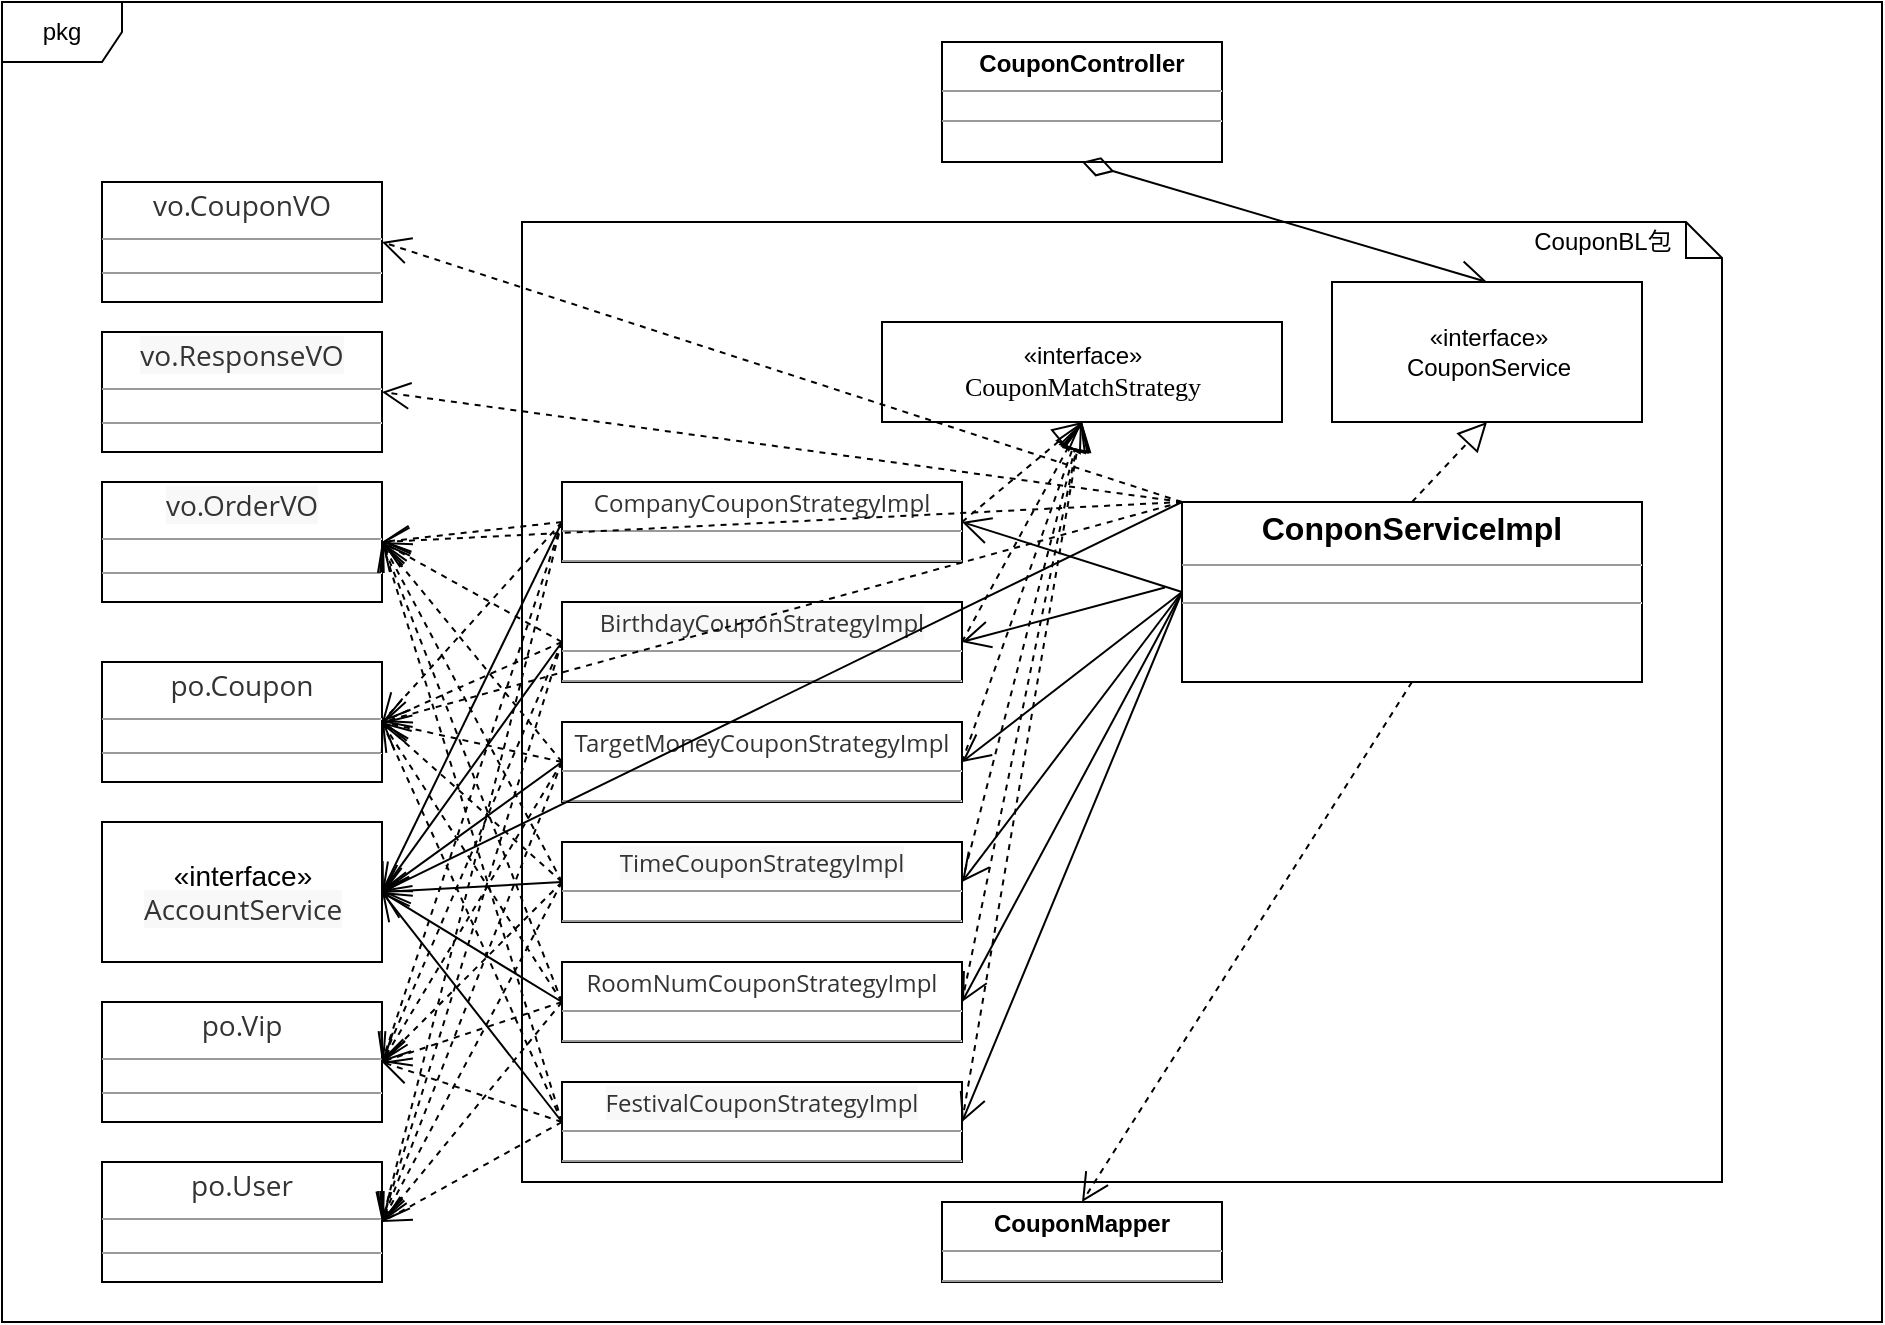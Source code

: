 <mxfile version="12.9.3" type="device"><diagram id="cFFA5mpS2pBTw_e0xSax" name="第 1 页"><mxGraphModel dx="1086" dy="806" grid="1" gridSize="10" guides="1" tooltips="1" connect="1" arrows="1" fold="1" page="1" pageScale="1" pageWidth="1169" pageHeight="1654" math="0" shadow="0"><root><mxCell id="0"/><mxCell id="1" parent="0"/><mxCell id="tyEDXOsOoeOxD17hynrC-87" value="" style="shape=note;whiteSpace=wrap;html=1;size=18;verticalAlign=top;align=left;spacingTop=-6;fontColor=none;" parent="1" vertex="1"><mxGeometry x="340" y="200" width="600" height="480" as="geometry"/></mxCell><mxCell id="tyEDXOsOoeOxD17hynrC-2" value="&lt;p style=&quot;margin: 0px ; margin-top: 4px ; text-align: center&quot;&gt;&lt;b&gt;CouponController&lt;/b&gt;&lt;/p&gt;&lt;hr size=&quot;1&quot;&gt;&lt;div style=&quot;height: 2px&quot;&gt;&lt;/div&gt;&lt;hr size=&quot;1&quot;&gt;&lt;div style=&quot;height: 2px&quot;&gt;&lt;/div&gt;" style="verticalAlign=top;align=left;overflow=fill;fontSize=12;fontFamily=Helvetica;html=1;" parent="1" vertex="1"><mxGeometry x="550" y="110" width="140" height="60" as="geometry"/></mxCell><mxCell id="tyEDXOsOoeOxD17hynrC-5" value="&lt;p style=&quot;margin: 4px 0px 0px ; text-align: center ; font-size: 16px&quot;&gt;&lt;b&gt;&lt;font style=&quot;font-size: 16px&quot;&gt;ConponServiceImpl&lt;/font&gt;&lt;/b&gt;&lt;/p&gt;&lt;hr size=&quot;1&quot; style=&quot;font-size: 16px&quot;&gt;&lt;div style=&quot;height: 2px ; font-size: 16px&quot;&gt;&lt;/div&gt;&lt;hr size=&quot;1&quot; style=&quot;font-size: 16px&quot;&gt;&lt;div style=&quot;height: 2px ; font-size: 16px&quot;&gt;&lt;/div&gt;" style="verticalAlign=top;align=left;overflow=fill;fontSize=12;fontFamily=Helvetica;html=1;" parent="1" vertex="1"><mxGeometry x="670" y="340" width="230" height="90" as="geometry"/></mxCell><mxCell id="tyEDXOsOoeOxD17hynrC-6" value="&lt;p style=&quot;margin: 4px 0px 0px ; text-align: center&quot;&gt;&lt;font style=&quot;font-size: 12px&quot;&gt;&lt;span style=&quot;color: rgb(51 , 51 , 51) ; font-family: &amp;#34;open sans&amp;#34; , &amp;#34;clear sans&amp;#34; , &amp;#34;helvetica neue&amp;#34; , &amp;#34;helvetica&amp;#34; , &amp;#34;arial&amp;#34; , sans-serif ; text-align: left ; white-space: pre-wrap ; background-color: rgb(248 , 248 , 248)&quot;&gt;BirthdayCouponStrategyImpl&lt;/span&gt;&lt;br&gt;&lt;/font&gt;&lt;/p&gt;&lt;hr size=&quot;1&quot;&gt;&lt;div style=&quot;height: 2px&quot;&gt;&lt;/div&gt;&lt;hr size=&quot;1&quot;&gt;&lt;div style=&quot;height: 2px&quot;&gt;&lt;/div&gt;" style="verticalAlign=top;align=left;overflow=fill;fontSize=12;fontFamily=Helvetica;html=1;" parent="1" vertex="1"><mxGeometry x="360" y="390" width="200" height="40" as="geometry"/></mxCell><mxCell id="tyEDXOsOoeOxD17hynrC-7" value="&lt;p style=&quot;margin: 0px ; margin-top: 4px ; text-align: center&quot;&gt;&lt;b&gt;CouponMapper&lt;/b&gt;&lt;/p&gt;&lt;hr size=&quot;1&quot;&gt;&lt;div style=&quot;height: 2px&quot;&gt;&lt;/div&gt;&lt;hr size=&quot;1&quot;&gt;&lt;div style=&quot;height: 2px&quot;&gt;&lt;/div&gt;" style="verticalAlign=top;align=left;overflow=fill;fontSize=12;fontFamily=Helvetica;html=1;" parent="1" vertex="1"><mxGeometry x="550" y="690" width="140" height="40" as="geometry"/></mxCell><mxCell id="tyEDXOsOoeOxD17hynrC-8" value="1" style="endArrow=open;endSize=12;startArrow=diamondThin;startSize=14;startFill=0;align=left;verticalAlign=bottom;exitX=0.5;exitY=1;exitDx=0;exitDy=0;fontColor=none;noLabel=1;entryX=0.5;entryY=0;entryDx=0;entryDy=0;" parent="1" source="tyEDXOsOoeOxD17hynrC-2" target="tyEDXOsOoeOxD17hynrC-15" edge="1"><mxGeometry x="-1" y="3" relative="1" as="geometry"><mxPoint x="960" y="210" as="sourcePoint"/><mxPoint x="640" y="240" as="targetPoint"/></mxGeometry></mxCell><mxCell id="tyEDXOsOoeOxD17hynrC-11" value="" style="endArrow=block;dashed=1;endFill=0;endSize=12;html=1;fontColor=none;entryX=0.5;entryY=1;entryDx=0;entryDy=0;exitX=0.5;exitY=0;exitDx=0;exitDy=0;" parent="1" source="tyEDXOsOoeOxD17hynrC-5" target="tyEDXOsOoeOxD17hynrC-15" edge="1"><mxGeometry width="160" relative="1" as="geometry"><mxPoint x="957.5" y="425" as="sourcePoint"/><mxPoint x="817.5" y="325" as="targetPoint"/></mxGeometry></mxCell><mxCell id="tyEDXOsOoeOxD17hynrC-12" value="" style="endArrow=block;dashed=1;endFill=0;endSize=12;html=1;fontColor=none;entryX=0.5;entryY=1;entryDx=0;entryDy=0;exitX=1;exitY=0.5;exitDx=0;exitDy=0;" parent="1" source="tyEDXOsOoeOxD17hynrC-6" target="tyEDXOsOoeOxD17hynrC-16" edge="1"><mxGeometry width="160" relative="1" as="geometry"><mxPoint x="340" y="380" as="sourcePoint"/><mxPoint x="540" y="320" as="targetPoint"/></mxGeometry></mxCell><mxCell id="tyEDXOsOoeOxD17hynrC-13" value="" style="endArrow=open;endFill=1;endSize=12;html=1;fontColor=none;exitX=0.5;exitY=1;exitDx=0;exitDy=0;entryX=0.5;entryY=0;entryDx=0;entryDy=0;dashed=1;" parent="1" source="tyEDXOsOoeOxD17hynrC-5" target="tyEDXOsOoeOxD17hynrC-7" edge="1"><mxGeometry width="160" relative="1" as="geometry"><mxPoint x="760" y="400" as="sourcePoint"/><mxPoint x="920" y="400" as="targetPoint"/></mxGeometry></mxCell><mxCell id="tyEDXOsOoeOxD17hynrC-15" value="«interface»&lt;br&gt;CouponService" style="html=1;fontColor=none;" parent="1" vertex="1"><mxGeometry x="745" y="230" width="155" height="70" as="geometry"/></mxCell><mxCell id="tyEDXOsOoeOxD17hynrC-16" value="«interface»&lt;br&gt;&lt;span style=&quot;background-color: rgb(255 , 255 , 255) ; font-family: &amp;#34;consolas&amp;#34; ; font-size: 9.8pt&quot;&gt;CouponMatchStrategy&lt;/span&gt;" style="html=1;fontColor=none;" parent="1" vertex="1"><mxGeometry x="520" y="250" width="200" height="50" as="geometry"/></mxCell><mxCell id="tyEDXOsOoeOxD17hynrC-19" value="&lt;p style=&quot;margin: 4px 0px 0px ; text-align: center&quot;&gt;&lt;font style=&quot;font-size: 12px&quot;&gt;&lt;span style=&quot;color: rgb(51 , 51 , 51) ; font-family: &amp;#34;open sans&amp;#34; , &amp;#34;clear sans&amp;#34; , &amp;#34;helvetica neue&amp;#34; , &amp;#34;helvetica&amp;#34; , &amp;#34;arial&amp;#34; , sans-serif ; text-align: left ; white-space: pre-wrap ; background-color: rgb(255 , 255 , 255)&quot;&gt;TargetMoneyCouponStrategyImpl&lt;/span&gt;&lt;br&gt;&lt;/font&gt;&lt;/p&gt;&lt;hr size=&quot;1&quot;&gt;&lt;div style=&quot;height: 2px&quot;&gt;&lt;/div&gt;&lt;hr size=&quot;1&quot;&gt;&lt;div style=&quot;height: 2px&quot;&gt;&lt;/div&gt;" style="verticalAlign=top;align=left;overflow=fill;fontSize=12;fontFamily=Helvetica;html=1;" parent="1" vertex="1"><mxGeometry x="360" y="450" width="200" height="40" as="geometry"/></mxCell><mxCell id="tyEDXOsOoeOxD17hynrC-20" value="&lt;p style=&quot;margin: 4px 0px 0px ; text-align: center&quot;&gt;&lt;font style=&quot;font-size: 12px&quot;&gt;&lt;span style=&quot;color: rgb(51 , 51 , 51) ; font-family: &amp;#34;open sans&amp;#34; , &amp;#34;clear sans&amp;#34; , &amp;#34;helvetica neue&amp;#34; , &amp;#34;helvetica&amp;#34; , &amp;#34;arial&amp;#34; , sans-serif ; text-align: left ; white-space: pre-wrap ; background-color: rgb(255 , 255 , 255)&quot;&gt;CompanyCouponStrategyImpl&lt;/span&gt;&lt;br&gt;&lt;/font&gt;&lt;/p&gt;&lt;hr size=&quot;1&quot;&gt;&lt;div style=&quot;height: 2px&quot;&gt;&lt;/div&gt;&lt;hr size=&quot;1&quot;&gt;&lt;div style=&quot;height: 2px&quot;&gt;&lt;/div&gt;" style="verticalAlign=top;align=left;overflow=fill;fontSize=12;fontFamily=Helvetica;html=1;" parent="1" vertex="1"><mxGeometry x="360" y="330" width="200" height="40" as="geometry"/></mxCell><mxCell id="tyEDXOsOoeOxD17hynrC-21" value="&lt;p style=&quot;margin: 4px 0px 0px ; text-align: center&quot;&gt;&lt;font style=&quot;font-size: 12px&quot;&gt;&lt;span style=&quot;color: rgb(51 , 51 , 51) ; font-family: &amp;#34;open sans&amp;#34; , &amp;#34;clear sans&amp;#34; , &amp;#34;helvetica neue&amp;#34; , &amp;#34;helvetica&amp;#34; , &amp;#34;arial&amp;#34; , sans-serif ; text-align: left ; white-space: pre-wrap ; background-color: rgb(255 , 255 , 255)&quot;&gt;RoomNumCouponStrategyImpl&lt;/span&gt;&lt;br&gt;&lt;/font&gt;&lt;/p&gt;&lt;hr size=&quot;1&quot;&gt;&lt;div style=&quot;height: 2px&quot;&gt;&lt;/div&gt;&lt;hr size=&quot;1&quot;&gt;&lt;div style=&quot;height: 2px&quot;&gt;&lt;/div&gt;" style="verticalAlign=top;align=left;overflow=fill;fontSize=12;fontFamily=Helvetica;html=1;" parent="1" vertex="1"><mxGeometry x="360" y="570" width="200" height="40" as="geometry"/></mxCell><mxCell id="tyEDXOsOoeOxD17hynrC-22" value="&lt;p style=&quot;margin: 4px 0px 0px ; text-align: center&quot;&gt;&lt;font style=&quot;font-size: 12px&quot;&gt;&lt;span style=&quot;color: rgb(51 , 51 , 51) ; font-family: &amp;#34;open sans&amp;#34; , &amp;#34;clear sans&amp;#34; , &amp;#34;helvetica neue&amp;#34; , &amp;#34;helvetica&amp;#34; , &amp;#34;arial&amp;#34; , sans-serif ; text-align: left ; white-space: pre-wrap ; background-color: rgb(248 , 248 , 248)&quot;&gt;FestivalCouponStrategyImpl&lt;/span&gt;&lt;br&gt;&lt;/font&gt;&lt;/p&gt;&lt;hr size=&quot;1&quot;&gt;&lt;div style=&quot;height: 2px&quot;&gt;&lt;/div&gt;&lt;hr size=&quot;1&quot;&gt;&lt;div style=&quot;height: 2px&quot;&gt;&lt;/div&gt;" style="verticalAlign=top;align=left;overflow=fill;fontSize=12;fontFamily=Helvetica;html=1;" parent="1" vertex="1"><mxGeometry x="360" y="630" width="200" height="40" as="geometry"/></mxCell><mxCell id="tyEDXOsOoeOxD17hynrC-24" value="" style="endArrow=block;dashed=1;endFill=0;endSize=12;html=1;fontColor=none;entryX=0.5;entryY=1;entryDx=0;entryDy=0;exitX=1;exitY=0.5;exitDx=0;exitDy=0;" parent="1" source="tyEDXOsOoeOxD17hynrC-19" target="tyEDXOsOoeOxD17hynrC-16" edge="1"><mxGeometry width="160" relative="1" as="geometry"><mxPoint x="550" y="380" as="sourcePoint"/><mxPoint x="560" y="320" as="targetPoint"/></mxGeometry></mxCell><mxCell id="tyEDXOsOoeOxD17hynrC-25" value="" style="endArrow=block;dashed=1;endFill=0;endSize=12;html=1;fontColor=none;entryX=0.5;entryY=1;entryDx=0;entryDy=0;exitX=1;exitY=0.5;exitDx=0;exitDy=0;" parent="1" source="tyEDXOsOoeOxD17hynrC-23" target="tyEDXOsOoeOxD17hynrC-16" edge="1"><mxGeometry width="160" relative="1" as="geometry"><mxPoint x="560" y="390" as="sourcePoint"/><mxPoint x="570" y="330" as="targetPoint"/></mxGeometry></mxCell><mxCell id="tyEDXOsOoeOxD17hynrC-26" value="" style="endArrow=block;dashed=1;endFill=0;endSize=12;html=1;fontColor=none;entryX=0.5;entryY=1;entryDx=0;entryDy=0;exitX=1;exitY=0.5;exitDx=0;exitDy=0;" parent="1" source="tyEDXOsOoeOxD17hynrC-21" target="tyEDXOsOoeOxD17hynrC-16" edge="1"><mxGeometry width="160" relative="1" as="geometry"><mxPoint x="570" y="400" as="sourcePoint"/><mxPoint x="580" y="340" as="targetPoint"/></mxGeometry></mxCell><mxCell id="tyEDXOsOoeOxD17hynrC-27" value="" style="endArrow=block;dashed=1;endFill=0;endSize=12;html=1;fontColor=none;entryX=0.5;entryY=1;entryDx=0;entryDy=0;exitX=1;exitY=0.5;exitDx=0;exitDy=0;" parent="1" source="tyEDXOsOoeOxD17hynrC-22" target="tyEDXOsOoeOxD17hynrC-16" edge="1"><mxGeometry width="160" relative="1" as="geometry"><mxPoint x="580" y="410" as="sourcePoint"/><mxPoint x="590" y="350" as="targetPoint"/></mxGeometry></mxCell><mxCell id="tyEDXOsOoeOxD17hynrC-28" value="" style="endArrow=block;dashed=1;endFill=0;endSize=12;html=1;fontColor=none;entryX=0.5;entryY=1;entryDx=0;entryDy=0;exitX=1;exitY=0.5;exitDx=0;exitDy=0;" parent="1" source="tyEDXOsOoeOxD17hynrC-20" target="tyEDXOsOoeOxD17hynrC-16" edge="1"><mxGeometry width="160" relative="1" as="geometry"><mxPoint x="590" y="420" as="sourcePoint"/><mxPoint x="600" y="360" as="targetPoint"/></mxGeometry></mxCell><mxCell id="tyEDXOsOoeOxD17hynrC-29" value="" style="endArrow=open;endFill=1;endSize=12;html=1;fontColor=none;exitX=-0.037;exitY=0.475;exitDx=0;exitDy=0;entryX=1;entryY=0.5;entryDx=0;entryDy=0;exitPerimeter=0;" parent="1" source="tyEDXOsOoeOxD17hynrC-5" target="tyEDXOsOoeOxD17hynrC-6" edge="1"><mxGeometry width="160" relative="1" as="geometry"><mxPoint x="170" y="430" as="sourcePoint"/><mxPoint x="200" y="650" as="targetPoint"/></mxGeometry></mxCell><mxCell id="tyEDXOsOoeOxD17hynrC-30" value="" style="endArrow=open;endFill=1;endSize=12;html=1;fontColor=none;exitX=0;exitY=0.5;exitDx=0;exitDy=0;entryX=1;entryY=0.5;entryDx=0;entryDy=0;" parent="1" source="tyEDXOsOoeOxD17hynrC-5" target="tyEDXOsOoeOxD17hynrC-19" edge="1"><mxGeometry width="160" relative="1" as="geometry"><mxPoint x="180" y="440" as="sourcePoint"/><mxPoint x="210" y="660" as="targetPoint"/></mxGeometry></mxCell><mxCell id="tyEDXOsOoeOxD17hynrC-32" value="" style="endArrow=open;endFill=1;endSize=12;html=1;fontColor=none;exitX=0;exitY=0.5;exitDx=0;exitDy=0;entryX=1;entryY=0.5;entryDx=0;entryDy=0;" parent="1" source="tyEDXOsOoeOxD17hynrC-5" target="tyEDXOsOoeOxD17hynrC-21" edge="1"><mxGeometry width="160" relative="1" as="geometry"><mxPoint x="240" y="400" as="sourcePoint"/><mxPoint x="620" y="630" as="targetPoint"/></mxGeometry></mxCell><mxCell id="tyEDXOsOoeOxD17hynrC-33" value="" style="endArrow=open;endFill=1;endSize=12;html=1;fontColor=none;exitX=0;exitY=0.5;exitDx=0;exitDy=0;entryX=1;entryY=0.5;entryDx=0;entryDy=0;" parent="1" source="tyEDXOsOoeOxD17hynrC-5" target="tyEDXOsOoeOxD17hynrC-22" edge="1"><mxGeometry width="160" relative="1" as="geometry"><mxPoint x="250" y="410" as="sourcePoint"/><mxPoint x="290" y="510" as="targetPoint"/></mxGeometry></mxCell><mxCell id="tyEDXOsOoeOxD17hynrC-36" value="" style="endArrow=open;endFill=1;endSize=12;html=1;fontColor=none;exitX=0;exitY=0.5;exitDx=0;exitDy=0;entryX=1;entryY=0.5;entryDx=0;entryDy=0;" parent="1" source="tyEDXOsOoeOxD17hynrC-5" target="tyEDXOsOoeOxD17hynrC-20" edge="1"><mxGeometry width="160" relative="1" as="geometry"><mxPoint x="247.5" y="410" as="sourcePoint"/><mxPoint x="280" y="330" as="targetPoint"/></mxGeometry></mxCell><mxCell id="tyEDXOsOoeOxD17hynrC-23" value="&lt;p style=&quot;margin: 4px 0px 0px ; text-align: center&quot;&gt;&lt;font style=&quot;font-size: 12px&quot;&gt;&lt;span style=&quot;color: rgb(51 , 51 , 51) ; font-family: &amp;#34;open sans&amp;#34; , &amp;#34;clear sans&amp;#34; , &amp;#34;helvetica neue&amp;#34; , &amp;#34;helvetica&amp;#34; , &amp;#34;arial&amp;#34; , sans-serif ; text-align: left ; white-space: pre-wrap ; background-color: rgb(248 , 248 , 248)&quot;&gt;TimeCouponStrategyImpl&lt;/span&gt;&lt;br&gt;&lt;/font&gt;&lt;/p&gt;&lt;hr size=&quot;1&quot;&gt;&lt;div style=&quot;height: 2px&quot;&gt;&lt;/div&gt;&lt;hr size=&quot;1&quot;&gt;&lt;div style=&quot;height: 2px&quot;&gt;&lt;/div&gt;" style="verticalAlign=top;align=left;overflow=fill;fontSize=12;fontFamily=Helvetica;html=1;" parent="1" vertex="1"><mxGeometry x="360" y="510" width="200" height="40" as="geometry"/></mxCell><mxCell id="tyEDXOsOoeOxD17hynrC-38" value="" style="endArrow=open;endFill=1;endSize=12;html=1;fontColor=none;exitX=0;exitY=0.5;exitDx=0;exitDy=0;entryX=1;entryY=0.5;entryDx=0;entryDy=0;" parent="1" source="tyEDXOsOoeOxD17hynrC-5" target="tyEDXOsOoeOxD17hynrC-23" edge="1"><mxGeometry width="160" relative="1" as="geometry"><mxPoint x="242.5" y="400" as="sourcePoint"/><mxPoint x="580" y="450" as="targetPoint"/></mxGeometry></mxCell><mxCell id="tyEDXOsOoeOxD17hynrC-43" value="&lt;p style=&quot;margin: 4px 0px 0px ; text-align: center ; font-size: 14px&quot;&gt;&lt;font style=&quot;font-size: 14px&quot;&gt;&lt;span style=&quot;color: rgb(51 , 51 , 51) ; font-family: &amp;#34;open sans&amp;#34; , &amp;#34;clear sans&amp;#34; , &amp;#34;helvetica neue&amp;#34; , &amp;#34;helvetica&amp;#34; , &amp;#34;arial&amp;#34; , sans-serif ; text-align: left ; white-space: pre-wrap ; background-color: rgb(248 , 248 , 248)&quot;&gt;vo.OrderVO&lt;/span&gt;&lt;br&gt;&lt;/font&gt;&lt;/p&gt;&lt;hr size=&quot;1&quot; style=&quot;font-size: 14px&quot;&gt;&lt;div style=&quot;height: 2px ; font-size: 14px&quot;&gt;&lt;/div&gt;&lt;hr size=&quot;1&quot; style=&quot;font-size: 14px&quot;&gt;&lt;div style=&quot;height: 2px ; font-size: 14px&quot;&gt;&lt;/div&gt;" style="verticalAlign=top;align=left;overflow=fill;fontSize=12;fontFamily=Helvetica;html=1;" parent="1" vertex="1"><mxGeometry x="130" y="330" width="140" height="60" as="geometry"/></mxCell><mxCell id="tyEDXOsOoeOxD17hynrC-44" value="&lt;p style=&quot;margin: 4px 0px 0px ; text-align: center ; font-size: 14px&quot;&gt;&lt;font style=&quot;font-size: 14px&quot;&gt;&lt;span style=&quot;color: rgb(51 , 51 , 51) ; font-family: &amp;#34;open sans&amp;#34; , &amp;#34;clear sans&amp;#34; , &amp;#34;helvetica neue&amp;#34; , &amp;#34;helvetica&amp;#34; , &amp;#34;arial&amp;#34; , sans-serif ; text-align: left ; white-space: pre-wrap ; background-color: rgb(248 , 248 , 248)&quot;&gt;vo.ResponseVO&lt;/span&gt;&lt;br&gt;&lt;/font&gt;&lt;/p&gt;&lt;hr size=&quot;1&quot; style=&quot;font-size: 14px&quot;&gt;&lt;div style=&quot;height: 2px ; font-size: 14px&quot;&gt;&lt;/div&gt;&lt;hr size=&quot;1&quot; style=&quot;font-size: 14px&quot;&gt;&lt;div style=&quot;height: 2px ; font-size: 14px&quot;&gt;&lt;/div&gt;" style="verticalAlign=top;align=left;overflow=fill;fontSize=12;fontFamily=Helvetica;html=1;" parent="1" vertex="1"><mxGeometry x="130" y="255" width="140" height="60" as="geometry"/></mxCell><mxCell id="tyEDXOsOoeOxD17hynrC-45" value="&lt;p style=&quot;margin: 4px 0px 0px ; text-align: center ; font-size: 14px&quot;&gt;&lt;font style=&quot;font-size: 14px&quot;&gt;&lt;span style=&quot;color: rgb(51 , 51 , 51) ; font-family: &amp;#34;open sans&amp;#34; , &amp;#34;clear sans&amp;#34; , &amp;#34;helvetica neue&amp;#34; , &amp;#34;helvetica&amp;#34; , &amp;#34;arial&amp;#34; , sans-serif ; text-align: left ; white-space: pre-wrap ; background-color: rgb(255 , 255 , 255)&quot;&gt;vo.CouponVO&lt;/span&gt;&lt;br&gt;&lt;/font&gt;&lt;/p&gt;&lt;hr size=&quot;1&quot; style=&quot;font-size: 14px&quot;&gt;&lt;div style=&quot;height: 2px ; font-size: 14px&quot;&gt;&lt;/div&gt;&lt;hr size=&quot;1&quot; style=&quot;font-size: 14px&quot;&gt;&lt;div style=&quot;height: 2px ; font-size: 14px&quot;&gt;&lt;/div&gt;" style="verticalAlign=top;align=left;overflow=fill;fontSize=12;fontFamily=Helvetica;html=1;" parent="1" vertex="1"><mxGeometry x="130" y="180" width="140" height="60" as="geometry"/></mxCell><mxCell id="tyEDXOsOoeOxD17hynrC-46" value="&lt;p style=&quot;margin: 4px 0px 0px ; text-align: center ; font-size: 14px&quot;&gt;&lt;font style=&quot;font-size: 14px&quot;&gt;&lt;span style=&quot;color: rgb(51 , 51 , 51) ; font-family: &amp;#34;open sans&amp;#34; , &amp;#34;clear sans&amp;#34; , &amp;#34;helvetica neue&amp;#34; , &amp;#34;helvetica&amp;#34; , &amp;#34;arial&amp;#34; , sans-serif ; text-align: left ; white-space: pre-wrap ; background-color: rgb(255 , 255 , 255)&quot;&gt;po.Coupon&lt;/span&gt;&lt;br&gt;&lt;/font&gt;&lt;/p&gt;&lt;hr size=&quot;1&quot; style=&quot;font-size: 14px&quot;&gt;&lt;div style=&quot;height: 2px ; font-size: 14px&quot;&gt;&lt;/div&gt;&lt;hr size=&quot;1&quot; style=&quot;font-size: 14px&quot;&gt;&lt;div style=&quot;height: 2px ; font-size: 14px&quot;&gt;&lt;/div&gt;" style="verticalAlign=top;align=left;overflow=fill;fontSize=12;fontFamily=Helvetica;html=1;" parent="1" vertex="1"><mxGeometry x="130" y="420" width="140" height="60" as="geometry"/></mxCell><mxCell id="tyEDXOsOoeOxD17hynrC-47" value="&lt;font style=&quot;font-size: 14px&quot;&gt;«interface»&lt;br&gt;&lt;span style=&quot;color: rgb(51 , 51 , 51) ; font-family: &amp;#34;open sans&amp;#34; , &amp;#34;clear sans&amp;#34; , &amp;#34;helvetica neue&amp;#34; , &amp;#34;helvetica&amp;#34; , &amp;#34;arial&amp;#34; , sans-serif ; text-align: left ; white-space: pre-wrap ; background-color: rgb(248 , 248 , 248)&quot;&gt;AccountService&lt;/span&gt;&lt;/font&gt;" style="html=1;fontColor=none;" parent="1" vertex="1"><mxGeometry x="130" y="500" width="140" height="70" as="geometry"/></mxCell><mxCell id="tyEDXOsOoeOxD17hynrC-48" value="&lt;p style=&quot;margin: 4px 0px 0px ; text-align: center ; font-size: 14px&quot;&gt;&lt;font style=&quot;font-size: 14px&quot;&gt;&lt;span style=&quot;color: rgb(51 , 51 , 51) ; font-family: &amp;#34;open sans&amp;#34; , &amp;#34;clear sans&amp;#34; , &amp;#34;helvetica neue&amp;#34; , &amp;#34;helvetica&amp;#34; , &amp;#34;arial&amp;#34; , sans-serif ; text-align: left ; white-space: pre-wrap ; background-color: rgb(255 , 255 , 255)&quot;&gt;po.User&lt;/span&gt;&lt;br&gt;&lt;/font&gt;&lt;/p&gt;&lt;hr size=&quot;1&quot; style=&quot;font-size: 14px&quot;&gt;&lt;div style=&quot;height: 2px ; font-size: 14px&quot;&gt;&lt;/div&gt;&lt;hr size=&quot;1&quot; style=&quot;font-size: 14px&quot;&gt;&lt;div style=&quot;height: 2px ; font-size: 14px&quot;&gt;&lt;/div&gt;" style="verticalAlign=top;align=left;overflow=fill;fontSize=12;fontFamily=Helvetica;html=1;" parent="1" vertex="1"><mxGeometry x="130" y="670" width="140" height="60" as="geometry"/></mxCell><mxCell id="tyEDXOsOoeOxD17hynrC-49" value="&lt;p style=&quot;margin: 4px 0px 0px ; text-align: center ; font-size: 14px&quot;&gt;&lt;font style=&quot;font-size: 14px&quot;&gt;&lt;span style=&quot;color: rgb(51 , 51 , 51) ; font-family: &amp;#34;open sans&amp;#34; , &amp;#34;clear sans&amp;#34; , &amp;#34;helvetica neue&amp;#34; , &amp;#34;helvetica&amp;#34; , &amp;#34;arial&amp;#34; , sans-serif ; text-align: left ; white-space: pre-wrap ; background-color: rgb(255 , 255 , 255)&quot;&gt;po.Vip&lt;/span&gt;&lt;br&gt;&lt;/font&gt;&lt;/p&gt;&lt;hr size=&quot;1&quot; style=&quot;font-size: 14px&quot;&gt;&lt;div style=&quot;height: 2px ; font-size: 14px&quot;&gt;&lt;/div&gt;&lt;hr size=&quot;1&quot; style=&quot;font-size: 14px&quot;&gt;&lt;div style=&quot;height: 2px ; font-size: 14px&quot;&gt;&lt;/div&gt;" style="verticalAlign=top;align=left;overflow=fill;fontSize=12;fontFamily=Helvetica;html=1;" parent="1" vertex="1"><mxGeometry x="130" y="590" width="140" height="60" as="geometry"/></mxCell><mxCell id="tyEDXOsOoeOxD17hynrC-50" value="" style="endArrow=open;endFill=1;endSize=12;html=1;fontColor=none;exitX=0;exitY=0;exitDx=0;exitDy=0;entryX=1;entryY=0.5;entryDx=0;entryDy=0;dashed=1;" parent="1" source="tyEDXOsOoeOxD17hynrC-5" target="tyEDXOsOoeOxD17hynrC-45" edge="1"><mxGeometry width="160" relative="1" as="geometry"><mxPoint x="400" y="465" as="sourcePoint"/><mxPoint x="400" y="630" as="targetPoint"/></mxGeometry></mxCell><mxCell id="tyEDXOsOoeOxD17hynrC-51" value="" style="endArrow=open;endFill=1;endSize=12;html=1;fontColor=none;exitX=0;exitY=0;exitDx=0;exitDy=0;entryX=1;entryY=0.5;entryDx=0;entryDy=0;dashed=1;" parent="1" source="tyEDXOsOoeOxD17hynrC-5" target="tyEDXOsOoeOxD17hynrC-44" edge="1"><mxGeometry width="160" relative="1" as="geometry"><mxPoint x="410" y="475" as="sourcePoint"/><mxPoint x="410" y="640" as="targetPoint"/></mxGeometry></mxCell><mxCell id="tyEDXOsOoeOxD17hynrC-52" value="" style="endArrow=open;endFill=1;endSize=12;html=1;fontColor=none;exitX=0;exitY=0;exitDx=0;exitDy=0;entryX=1;entryY=0.5;entryDx=0;entryDy=0;dashed=1;" parent="1" source="tyEDXOsOoeOxD17hynrC-5" target="tyEDXOsOoeOxD17hynrC-43" edge="1"><mxGeometry width="160" relative="1" as="geometry"><mxPoint x="420" y="485" as="sourcePoint"/><mxPoint x="420" y="650" as="targetPoint"/></mxGeometry></mxCell><mxCell id="tyEDXOsOoeOxD17hynrC-53" value="" style="endArrow=open;endFill=1;endSize=12;html=1;fontColor=none;exitX=0;exitY=0;exitDx=0;exitDy=0;entryX=1;entryY=0.5;entryDx=0;entryDy=0;dashed=1;" parent="1" source="tyEDXOsOoeOxD17hynrC-5" target="tyEDXOsOoeOxD17hynrC-46" edge="1"><mxGeometry width="160" relative="1" as="geometry"><mxPoint x="430" y="495" as="sourcePoint"/><mxPoint x="430" y="660" as="targetPoint"/></mxGeometry></mxCell><mxCell id="tyEDXOsOoeOxD17hynrC-55" value="" style="endArrow=open;endFill=1;endSize=12;html=1;fontColor=none;exitX=0;exitY=0.5;exitDx=0;exitDy=0;entryX=1;entryY=0.5;entryDx=0;entryDy=0;dashed=1;" parent="1" source="tyEDXOsOoeOxD17hynrC-20" target="tyEDXOsOoeOxD17hynrC-43" edge="1"><mxGeometry width="160" relative="1" as="geometry"><mxPoint x="320" y="425" as="sourcePoint"/><mxPoint x="240.98" y="322.02" as="targetPoint"/></mxGeometry></mxCell><mxCell id="tyEDXOsOoeOxD17hynrC-56" value="" style="endArrow=open;endFill=1;endSize=12;html=1;fontColor=none;exitX=0;exitY=0.5;exitDx=0;exitDy=0;entryX=1;entryY=0.5;entryDx=0;entryDy=0;dashed=1;" parent="1" source="tyEDXOsOoeOxD17hynrC-20" target="tyEDXOsOoeOxD17hynrC-46" edge="1"><mxGeometry width="160" relative="1" as="geometry"><mxPoint x="330" y="435" as="sourcePoint"/><mxPoint x="250.98" y="332.02" as="targetPoint"/></mxGeometry></mxCell><mxCell id="tyEDXOsOoeOxD17hynrC-57" value="" style="endArrow=open;endFill=1;endSize=12;html=1;fontColor=none;exitX=0;exitY=0.5;exitDx=0;exitDy=0;entryX=1;entryY=0.5;entryDx=0;entryDy=0;dashed=1;" parent="1" source="tyEDXOsOoeOxD17hynrC-20" target="tyEDXOsOoeOxD17hynrC-49" edge="1"><mxGeometry width="160" relative="1" as="geometry"><mxPoint x="340" y="445" as="sourcePoint"/><mxPoint x="260.98" y="342.02" as="targetPoint"/></mxGeometry></mxCell><mxCell id="tyEDXOsOoeOxD17hynrC-58" value="" style="endArrow=open;endFill=1;endSize=12;html=1;fontColor=none;exitX=0;exitY=0.5;exitDx=0;exitDy=0;entryX=1;entryY=0.5;entryDx=0;entryDy=0;dashed=1;" parent="1" source="tyEDXOsOoeOxD17hynrC-20" target="tyEDXOsOoeOxD17hynrC-48" edge="1"><mxGeometry width="160" relative="1" as="geometry"><mxPoint x="350" y="455" as="sourcePoint"/><mxPoint x="270.98" y="352.02" as="targetPoint"/></mxGeometry></mxCell><mxCell id="tyEDXOsOoeOxD17hynrC-59" value="" style="endArrow=open;endFill=1;endSize=12;html=1;fontColor=none;exitX=0;exitY=0.5;exitDx=0;exitDy=0;entryX=1;entryY=0.5;entryDx=0;entryDy=0;" parent="1" source="tyEDXOsOoeOxD17hynrC-20" target="tyEDXOsOoeOxD17hynrC-47" edge="1"><mxGeometry width="160" relative="1" as="geometry"><mxPoint x="320" y="425" as="sourcePoint"/><mxPoint x="240" y="485" as="targetPoint"/></mxGeometry></mxCell><mxCell id="tyEDXOsOoeOxD17hynrC-61" value="" style="endArrow=open;endFill=1;endSize=12;html=1;fontColor=none;exitX=0;exitY=0.5;exitDx=0;exitDy=0;entryX=1;entryY=0.5;entryDx=0;entryDy=0;dashed=1;" parent="1" source="tyEDXOsOoeOxD17hynrC-6" target="tyEDXOsOoeOxD17hynrC-43" edge="1"><mxGeometry width="160" relative="1" as="geometry"><mxPoint x="360" y="300" as="sourcePoint"/><mxPoint x="240" y="310" as="targetPoint"/></mxGeometry></mxCell><mxCell id="tyEDXOsOoeOxD17hynrC-62" value="" style="endArrow=open;endFill=1;endSize=12;html=1;fontColor=none;exitX=0;exitY=0.5;exitDx=0;exitDy=0;entryX=1;entryY=0.5;entryDx=0;entryDy=0;dashed=1;" parent="1" source="tyEDXOsOoeOxD17hynrC-19" target="tyEDXOsOoeOxD17hynrC-43" edge="1"><mxGeometry width="160" relative="1" as="geometry"><mxPoint x="370" y="310" as="sourcePoint"/><mxPoint x="250" y="320" as="targetPoint"/></mxGeometry></mxCell><mxCell id="tyEDXOsOoeOxD17hynrC-63" value="" style="endArrow=open;endFill=1;endSize=12;html=1;fontColor=none;exitX=0;exitY=0.5;exitDx=0;exitDy=0;entryX=1;entryY=0.5;entryDx=0;entryDy=0;dashed=1;" parent="1" source="tyEDXOsOoeOxD17hynrC-23" target="tyEDXOsOoeOxD17hynrC-43" edge="1"><mxGeometry width="160" relative="1" as="geometry"><mxPoint x="380" y="320" as="sourcePoint"/><mxPoint x="260" y="330" as="targetPoint"/></mxGeometry></mxCell><mxCell id="tyEDXOsOoeOxD17hynrC-64" value="" style="endArrow=open;endFill=1;endSize=12;html=1;fontColor=none;exitX=0;exitY=0.5;exitDx=0;exitDy=0;entryX=1;entryY=0.5;entryDx=0;entryDy=0;dashed=1;" parent="1" source="tyEDXOsOoeOxD17hynrC-21" target="tyEDXOsOoeOxD17hynrC-43" edge="1"><mxGeometry width="160" relative="1" as="geometry"><mxPoint x="390" y="330" as="sourcePoint"/><mxPoint x="270" y="340" as="targetPoint"/></mxGeometry></mxCell><mxCell id="tyEDXOsOoeOxD17hynrC-65" value="" style="endArrow=open;endFill=1;endSize=12;html=1;fontColor=none;exitX=0;exitY=0.5;exitDx=0;exitDy=0;entryX=1;entryY=0.5;entryDx=0;entryDy=0;dashed=1;" parent="1" source="tyEDXOsOoeOxD17hynrC-22" target="tyEDXOsOoeOxD17hynrC-43" edge="1"><mxGeometry width="160" relative="1" as="geometry"><mxPoint x="400" y="340" as="sourcePoint"/><mxPoint x="280" y="350" as="targetPoint"/></mxGeometry></mxCell><mxCell id="tyEDXOsOoeOxD17hynrC-66" value="" style="endArrow=open;endFill=1;endSize=12;html=1;fontColor=none;exitX=0;exitY=0.5;exitDx=0;exitDy=0;entryX=1;entryY=0.5;entryDx=0;entryDy=0;dashed=1;" parent="1" source="tyEDXOsOoeOxD17hynrC-6" target="tyEDXOsOoeOxD17hynrC-46" edge="1"><mxGeometry width="160" relative="1" as="geometry"><mxPoint x="360" y="300" as="sourcePoint"/><mxPoint x="240" y="400" as="targetPoint"/></mxGeometry></mxCell><mxCell id="tyEDXOsOoeOxD17hynrC-67" value="" style="endArrow=open;endFill=1;endSize=12;html=1;fontColor=none;exitX=0;exitY=0.5;exitDx=0;exitDy=0;entryX=1;entryY=0.5;entryDx=0;entryDy=0;dashed=1;" parent="1" source="tyEDXOsOoeOxD17hynrC-19" target="tyEDXOsOoeOxD17hynrC-46" edge="1"><mxGeometry width="160" relative="1" as="geometry"><mxPoint x="370" y="310" as="sourcePoint"/><mxPoint x="250" y="410" as="targetPoint"/></mxGeometry></mxCell><mxCell id="tyEDXOsOoeOxD17hynrC-68" value="" style="endArrow=open;endFill=1;endSize=12;html=1;fontColor=none;exitX=0;exitY=0.5;exitDx=0;exitDy=0;entryX=1;entryY=0.5;entryDx=0;entryDy=0;dashed=1;" parent="1" source="tyEDXOsOoeOxD17hynrC-23" target="tyEDXOsOoeOxD17hynrC-46" edge="1"><mxGeometry width="160" relative="1" as="geometry"><mxPoint x="380" y="320" as="sourcePoint"/><mxPoint x="260" y="420" as="targetPoint"/></mxGeometry></mxCell><mxCell id="tyEDXOsOoeOxD17hynrC-69" value="" style="endArrow=open;endFill=1;endSize=12;html=1;fontColor=none;exitX=0;exitY=0.5;exitDx=0;exitDy=0;entryX=1;entryY=0.5;entryDx=0;entryDy=0;dashed=1;" parent="1" source="tyEDXOsOoeOxD17hynrC-21" target="tyEDXOsOoeOxD17hynrC-46" edge="1"><mxGeometry width="160" relative="1" as="geometry"><mxPoint x="390" y="330" as="sourcePoint"/><mxPoint x="270" y="430" as="targetPoint"/></mxGeometry></mxCell><mxCell id="tyEDXOsOoeOxD17hynrC-70" value="" style="endArrow=open;endFill=1;endSize=12;html=1;fontColor=none;exitX=0;exitY=0.5;exitDx=0;exitDy=0;entryX=1;entryY=0.5;entryDx=0;entryDy=0;dashed=1;" parent="1" source="tyEDXOsOoeOxD17hynrC-22" target="tyEDXOsOoeOxD17hynrC-46" edge="1"><mxGeometry width="160" relative="1" as="geometry"><mxPoint x="400" y="340" as="sourcePoint"/><mxPoint x="280" y="440" as="targetPoint"/></mxGeometry></mxCell><mxCell id="tyEDXOsOoeOxD17hynrC-71" value="" style="endArrow=open;endFill=1;endSize=12;html=1;fontColor=none;exitX=0;exitY=0.5;exitDx=0;exitDy=0;entryX=1;entryY=0.5;entryDx=0;entryDy=0;" parent="1" source="tyEDXOsOoeOxD17hynrC-6" target="tyEDXOsOoeOxD17hynrC-47" edge="1"><mxGeometry width="160" relative="1" as="geometry"><mxPoint x="360" y="300" as="sourcePoint"/><mxPoint x="240" y="485" as="targetPoint"/></mxGeometry></mxCell><mxCell id="tyEDXOsOoeOxD17hynrC-72" value="" style="endArrow=open;endFill=1;endSize=12;html=1;fontColor=none;exitX=0;exitY=0.5;exitDx=0;exitDy=0;entryX=1;entryY=0.5;entryDx=0;entryDy=0;" parent="1" source="tyEDXOsOoeOxD17hynrC-19" target="tyEDXOsOoeOxD17hynrC-47" edge="1"><mxGeometry width="160" relative="1" as="geometry"><mxPoint x="370" y="310" as="sourcePoint"/><mxPoint x="250" y="495" as="targetPoint"/></mxGeometry></mxCell><mxCell id="tyEDXOsOoeOxD17hynrC-73" value="" style="endArrow=open;endFill=1;endSize=12;html=1;fontColor=none;exitX=0;exitY=0.5;exitDx=0;exitDy=0;entryX=1;entryY=0.5;entryDx=0;entryDy=0;" parent="1" source="tyEDXOsOoeOxD17hynrC-23" target="tyEDXOsOoeOxD17hynrC-47" edge="1"><mxGeometry width="160" relative="1" as="geometry"><mxPoint x="380" y="320" as="sourcePoint"/><mxPoint x="260" y="505" as="targetPoint"/></mxGeometry></mxCell><mxCell id="tyEDXOsOoeOxD17hynrC-74" value="" style="endArrow=open;endFill=1;endSize=12;html=1;fontColor=none;exitX=0;exitY=0.5;exitDx=0;exitDy=0;entryX=1;entryY=0.5;entryDx=0;entryDy=0;" parent="1" source="tyEDXOsOoeOxD17hynrC-21" target="tyEDXOsOoeOxD17hynrC-47" edge="1"><mxGeometry width="160" relative="1" as="geometry"><mxPoint x="390" y="330" as="sourcePoint"/><mxPoint x="270" y="515" as="targetPoint"/></mxGeometry></mxCell><mxCell id="tyEDXOsOoeOxD17hynrC-75" value="" style="endArrow=open;endFill=1;endSize=12;html=1;fontColor=none;exitX=0;exitY=0.5;exitDx=0;exitDy=0;entryX=1;entryY=0.5;entryDx=0;entryDy=0;" parent="1" source="tyEDXOsOoeOxD17hynrC-22" target="tyEDXOsOoeOxD17hynrC-47" edge="1"><mxGeometry width="160" relative="1" as="geometry"><mxPoint x="400" y="340" as="sourcePoint"/><mxPoint x="280" y="525" as="targetPoint"/></mxGeometry></mxCell><mxCell id="tyEDXOsOoeOxD17hynrC-77" value="" style="endArrow=open;endFill=1;endSize=12;html=1;fontColor=none;exitX=0;exitY=0.5;exitDx=0;exitDy=0;entryX=1;entryY=0.5;entryDx=0;entryDy=0;dashed=1;" parent="1" source="tyEDXOsOoeOxD17hynrC-6" target="tyEDXOsOoeOxD17hynrC-49" edge="1"><mxGeometry width="160" relative="1" as="geometry"><mxPoint x="360" y="300" as="sourcePoint"/><mxPoint x="240" y="570" as="targetPoint"/></mxGeometry></mxCell><mxCell id="tyEDXOsOoeOxD17hynrC-78" value="" style="endArrow=open;endFill=1;endSize=12;html=1;fontColor=none;exitX=0;exitY=0.5;exitDx=0;exitDy=0;entryX=1;entryY=0.5;entryDx=0;entryDy=0;dashed=1;" parent="1" source="tyEDXOsOoeOxD17hynrC-19" target="tyEDXOsOoeOxD17hynrC-49" edge="1"><mxGeometry width="160" relative="1" as="geometry"><mxPoint x="370" y="310" as="sourcePoint"/><mxPoint x="250" y="580" as="targetPoint"/></mxGeometry></mxCell><mxCell id="tyEDXOsOoeOxD17hynrC-79" value="" style="endArrow=open;endFill=1;endSize=12;html=1;fontColor=none;exitX=0;exitY=0.5;exitDx=0;exitDy=0;entryX=1;entryY=0.5;entryDx=0;entryDy=0;dashed=1;" parent="1" source="tyEDXOsOoeOxD17hynrC-23" target="tyEDXOsOoeOxD17hynrC-49" edge="1"><mxGeometry width="160" relative="1" as="geometry"><mxPoint x="380" y="320" as="sourcePoint"/><mxPoint x="260" y="590" as="targetPoint"/></mxGeometry></mxCell><mxCell id="tyEDXOsOoeOxD17hynrC-80" value="" style="endArrow=open;endFill=1;endSize=12;html=1;fontColor=none;exitX=0;exitY=0.5;exitDx=0;exitDy=0;entryX=1;entryY=0.5;entryDx=0;entryDy=0;dashed=1;" parent="1" source="tyEDXOsOoeOxD17hynrC-21" target="tyEDXOsOoeOxD17hynrC-49" edge="1"><mxGeometry width="160" relative="1" as="geometry"><mxPoint x="390" y="330" as="sourcePoint"/><mxPoint x="270" y="600" as="targetPoint"/></mxGeometry></mxCell><mxCell id="tyEDXOsOoeOxD17hynrC-81" value="" style="endArrow=open;endFill=1;endSize=12;html=1;fontColor=none;exitX=0;exitY=0.5;exitDx=0;exitDy=0;entryX=1;entryY=0.5;entryDx=0;entryDy=0;dashed=1;" parent="1" source="tyEDXOsOoeOxD17hynrC-22" target="tyEDXOsOoeOxD17hynrC-49" edge="1"><mxGeometry width="160" relative="1" as="geometry"><mxPoint x="400" y="340" as="sourcePoint"/><mxPoint x="280" y="610" as="targetPoint"/></mxGeometry></mxCell><mxCell id="tyEDXOsOoeOxD17hynrC-82" value="" style="endArrow=open;endFill=1;endSize=12;html=1;fontColor=none;exitX=0;exitY=0.5;exitDx=0;exitDy=0;entryX=1;entryY=0.5;entryDx=0;entryDy=0;dashed=1;" parent="1" source="tyEDXOsOoeOxD17hynrC-6" target="tyEDXOsOoeOxD17hynrC-48" edge="1"><mxGeometry width="160" relative="1" as="geometry"><mxPoint x="360" y="300" as="sourcePoint"/><mxPoint x="240" y="650" as="targetPoint"/></mxGeometry></mxCell><mxCell id="tyEDXOsOoeOxD17hynrC-83" value="" style="endArrow=open;endFill=1;endSize=12;html=1;fontColor=none;exitX=0;exitY=0.5;exitDx=0;exitDy=0;entryX=1;entryY=0.5;entryDx=0;entryDy=0;dashed=1;" parent="1" source="tyEDXOsOoeOxD17hynrC-19" target="tyEDXOsOoeOxD17hynrC-48" edge="1"><mxGeometry width="160" relative="1" as="geometry"><mxPoint x="370" y="310" as="sourcePoint"/><mxPoint x="250" y="660" as="targetPoint"/></mxGeometry></mxCell><mxCell id="tyEDXOsOoeOxD17hynrC-84" value="" style="endArrow=open;endFill=1;endSize=12;html=1;fontColor=none;exitX=0;exitY=0.5;exitDx=0;exitDy=0;entryX=1;entryY=0.5;entryDx=0;entryDy=0;dashed=1;" parent="1" source="tyEDXOsOoeOxD17hynrC-23" target="tyEDXOsOoeOxD17hynrC-48" edge="1"><mxGeometry width="160" relative="1" as="geometry"><mxPoint x="380" y="320" as="sourcePoint"/><mxPoint x="260" y="670" as="targetPoint"/></mxGeometry></mxCell><mxCell id="tyEDXOsOoeOxD17hynrC-85" value="" style="endArrow=open;endFill=1;endSize=12;html=1;fontColor=none;exitX=0;exitY=0.5;exitDx=0;exitDy=0;entryX=1;entryY=0.5;entryDx=0;entryDy=0;dashed=1;" parent="1" source="tyEDXOsOoeOxD17hynrC-21" target="tyEDXOsOoeOxD17hynrC-48" edge="1"><mxGeometry width="160" relative="1" as="geometry"><mxPoint x="390" y="330" as="sourcePoint"/><mxPoint x="270" y="680" as="targetPoint"/></mxGeometry></mxCell><mxCell id="tyEDXOsOoeOxD17hynrC-86" value="" style="endArrow=open;endFill=1;endSize=12;html=1;fontColor=none;exitX=0;exitY=0.5;exitDx=0;exitDy=0;entryX=1;entryY=0.5;entryDx=0;entryDy=0;dashed=1;" parent="1" source="tyEDXOsOoeOxD17hynrC-22" target="tyEDXOsOoeOxD17hynrC-48" edge="1"><mxGeometry width="160" relative="1" as="geometry"><mxPoint x="400" y="340" as="sourcePoint"/><mxPoint x="280" y="690" as="targetPoint"/></mxGeometry></mxCell><mxCell id="tyEDXOsOoeOxD17hynrC-89" value="CouponBL包" style="text;html=1;align=center;verticalAlign=middle;resizable=0;points=[];autosize=1;fontColor=none;" parent="1" vertex="1"><mxGeometry x="840" y="200" width="80" height="20" as="geometry"/></mxCell><mxCell id="tyEDXOsOoeOxD17hynrC-90" value="" style="endArrow=open;endFill=1;endSize=12;html=1;fontColor=none;exitX=0;exitY=0;exitDx=0;exitDy=0;entryX=1;entryY=0.5;entryDx=0;entryDy=0;" parent="1" source="tyEDXOsOoeOxD17hynrC-5" target="tyEDXOsOoeOxD17hynrC-47" edge="1"><mxGeometry width="160" relative="1" as="geometry"><mxPoint x="671.49" y="445" as="sourcePoint"/><mxPoint x="570" y="420" as="targetPoint"/></mxGeometry></mxCell><mxCell id="tyEDXOsOoeOxD17hynrC-91" style="edgeStyle=none;rounded=0;orthogonalLoop=1;jettySize=auto;html=0;exitX=0.75;exitY=1;exitDx=0;exitDy=0;fontColor=none;" parent="1" source="tyEDXOsOoeOxD17hynrC-19" target="tyEDXOsOoeOxD17hynrC-19" edge="1"><mxGeometry relative="1" as="geometry"/></mxCell><mxCell id="BfNjQ7EIaoYTvX6wphA9-1" value="pkg" style="shape=umlFrame;whiteSpace=wrap;html=1;" vertex="1" parent="1"><mxGeometry x="80" y="90" width="940" height="660" as="geometry"/></mxCell></root></mxGraphModel></diagram></mxfile>